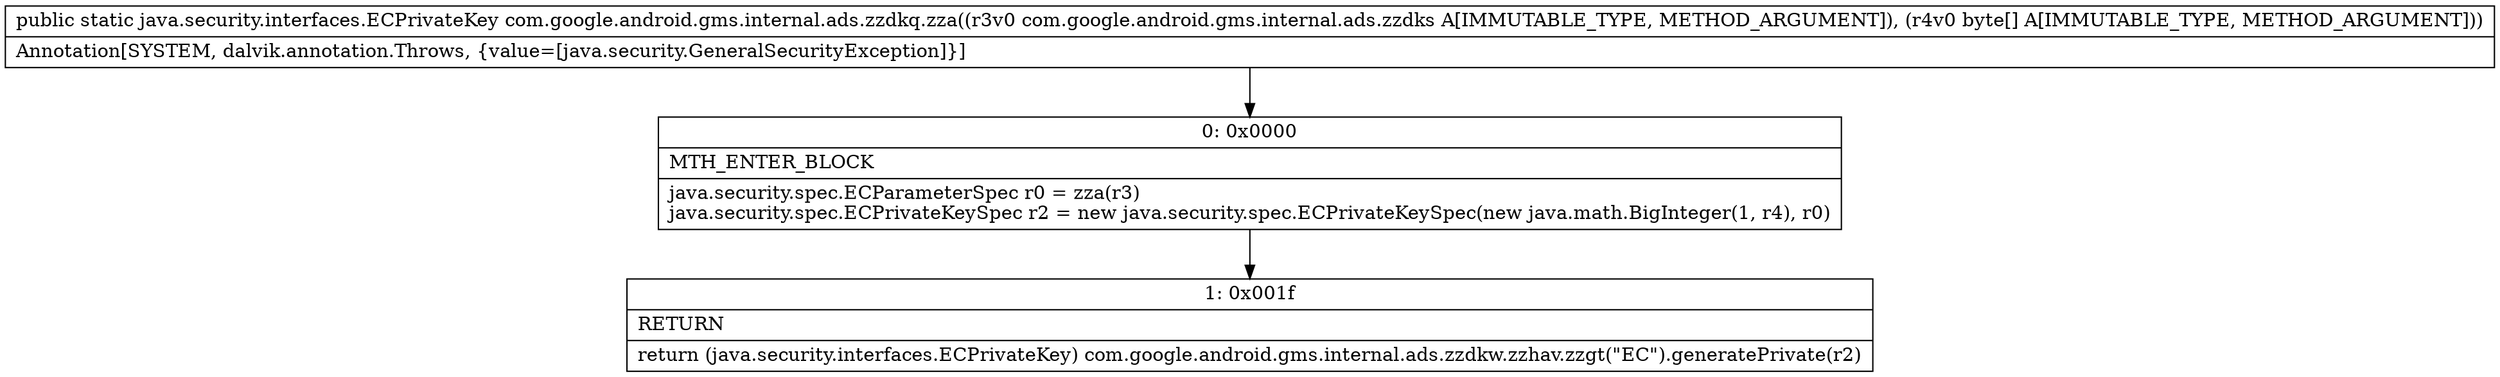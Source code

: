 digraph "CFG forcom.google.android.gms.internal.ads.zzdkq.zza(Lcom\/google\/android\/gms\/internal\/ads\/zzdks;[B)Ljava\/security\/interfaces\/ECPrivateKey;" {
Node_0 [shape=record,label="{0\:\ 0x0000|MTH_ENTER_BLOCK\l|java.security.spec.ECParameterSpec r0 = zza(r3)\ljava.security.spec.ECPrivateKeySpec r2 = new java.security.spec.ECPrivateKeySpec(new java.math.BigInteger(1, r4), r0)\l}"];
Node_1 [shape=record,label="{1\:\ 0x001f|RETURN\l|return (java.security.interfaces.ECPrivateKey) com.google.android.gms.internal.ads.zzdkw.zzhav.zzgt(\"EC\").generatePrivate(r2)\l}"];
MethodNode[shape=record,label="{public static java.security.interfaces.ECPrivateKey com.google.android.gms.internal.ads.zzdkq.zza((r3v0 com.google.android.gms.internal.ads.zzdks A[IMMUTABLE_TYPE, METHOD_ARGUMENT]), (r4v0 byte[] A[IMMUTABLE_TYPE, METHOD_ARGUMENT]))  | Annotation[SYSTEM, dalvik.annotation.Throws, \{value=[java.security.GeneralSecurityException]\}]\l}"];
MethodNode -> Node_0;
Node_0 -> Node_1;
}

